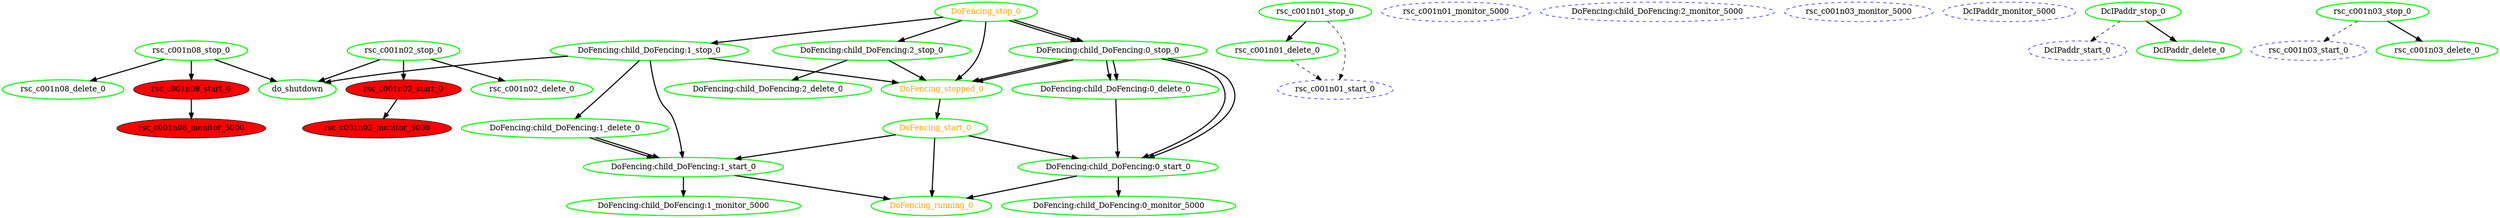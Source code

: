 digraph "g" {
	size = "30,30"
"rsc_c001n08_monitor_5000" [ font_color=purple style=filled fillcolor=red ]
"DoFencing:child_DoFencing:0_monitor_5000" [ tooltip="c001n03" style=bold color="green" fontcolor="black" ]
"DoFencing:child_DoFencing:0_delete_0" [ tooltip="c001n02" style=bold color="green" fontcolor="black" ]
"rsc_c001n01_delete_0" [ tooltip="c001n02" style=bold color="green" fontcolor="black" ]
"DoFencing:child_DoFencing:1_monitor_5000" [ tooltip="c001n01" style=bold color="green" fontcolor="black" ]
"rsc_c001n02_monitor_5000" [ font_color=purple style=filled fillcolor=red ]
"DoFencing:child_DoFencing:2_delete_0" [ tooltip="c001n02" style=bold color="green" fontcolor="black" ]
"rsc_c001n01_monitor_5000" [ style="dashed" color="blue" fontcolor="black" ]
"DoFencing:child_DoFencing:1_delete_0" [ tooltip="c001n01" style=bold color="green" fontcolor="black" ]
"DoFencing:child_DoFencing:1_delete_0" [ tooltip="c001n03" style=bold color="green" fontcolor="black" ]
"DoFencing:child_DoFencing:2_monitor_5000" [ style="dashed" color="blue" fontcolor="black" ]
"rsc_c001n03_monitor_5000" [ style="dashed" color="blue" fontcolor="black" ]
"DcIPaddr_monitor_5000" [ style="dashed" color="blue" fontcolor="black" ]
"DcIPaddr_stop_0" [ tooltip="c001n03" style=bold color="green" fontcolor="black" ]
"DcIPaddr_start_0" [ style="dashed" color="blue" fontcolor="black" ]
"DcIPaddr_delete_0" [ tooltip="c001n03" style=bold color="green" fontcolor="black" ]
"rsc_c001n08_stop_0" [ tooltip="c001n02" style=bold color="green" fontcolor="black" ]
"rsc_c001n08_start_0" [ font_color=purple style=filled fillcolor=red ]
"rsc_c001n08_delete_0" [ tooltip="c001n02" style=bold color="green" fontcolor="black" ]
"rsc_c001n02_stop_0" [ tooltip="c001n02" style=bold color="green" fontcolor="black" ]
"rsc_c001n02_start_0" [ font_color=purple style=filled fillcolor=red ]
"rsc_c001n02_delete_0" [ tooltip="c001n02" style=bold color="green" fontcolor="black" ]
"rsc_c001n03_stop_0" [ tooltip="c001n03" style=bold color="green" fontcolor="black" ]
"rsc_c001n03_start_0" [ style="dashed" color="blue" fontcolor="black" ]
"rsc_c001n03_delete_0" [ tooltip="c001n03" style=bold color="green" fontcolor="black" ]
"rsc_c001n01_stop_0" [ tooltip="c001n01" style=bold color="green" fontcolor="black" ]
"rsc_c001n01_start_0" [ style="dashed" color="blue" fontcolor="black" ]
"rsc_c001n01_delete_0" [ tooltip="c001n01" style=bold color="green" fontcolor="black" ]
"DoFencing:child_DoFencing:0_stop_0" [ tooltip="c001n01" style=bold color="green" fontcolor="black" ]
"DoFencing:child_DoFencing:0_delete_0" [ tooltip="c001n01" style=bold color="green" fontcolor="black" ]
"DoFencing:child_DoFencing:0_stop_0" [ tooltip="c001n03" style=bold color="green" fontcolor="black" ]
"DoFencing:child_DoFencing:0_delete_0" [ tooltip="c001n03" style=bold color="green" fontcolor="black" ]
"DoFencing:child_DoFencing:0_start_0" [ tooltip="c001n03" style=bold color="green" fontcolor="black" ]
"DoFencing:child_DoFencing:1_stop_0" [ tooltip="c001n02" style=bold color="green" fontcolor="black" ]
"DoFencing:child_DoFencing:1_start_0" [ tooltip="c001n01" style=bold color="green" fontcolor="black" ]
"DoFencing:child_DoFencing:1_delete_0" [ tooltip="c001n02" style=bold color="green" fontcolor="black" ]
"DoFencing:child_DoFencing:2_stop_0" [ tooltip="c001n03" style=bold color="green" fontcolor="black" ]
"DoFencing:child_DoFencing:2_delete_0" [ tooltip="c001n03" style=bold color="green" fontcolor="black" ]
"DoFencing_start_0" [ tooltip="" style=bold color="green" fontcolor="orange" ]
"DoFencing_running_0" [ tooltip="" style=bold color="green" fontcolor="orange" ]
"DoFencing_stop_0" [ tooltip="" style=bold color="green" fontcolor="orange" ]
"DoFencing_stopped_0" [ tooltip="" style=bold color="green" fontcolor="orange" ]
"do_shutdown" [ tooltip="c001n02" style=bold color="green" fontcolor="black" ]
"rsc_c001n08_start_0" -> "rsc_c001n08_monitor_5000" [ style = bold]
"DoFencing:child_DoFencing:0_start_0" -> "DoFencing:child_DoFencing:0_monitor_5000" [ style = bold]
"DoFencing:child_DoFencing:1_start_0" -> "DoFencing:child_DoFencing:1_monitor_5000" [ style = bold]
"rsc_c001n02_start_0" -> "rsc_c001n02_monitor_5000" [ style = bold]
"DcIPaddr_stop_0" -> "DcIPaddr_start_0" [ style = dashed]
"DcIPaddr_stop_0" -> "DcIPaddr_delete_0" [ style = bold]
"rsc_c001n08_stop_0" -> "rsc_c001n08_start_0" [ style = bold]
"rsc_c001n08_stop_0" -> "rsc_c001n08_delete_0" [ style = bold]
"rsc_c001n02_stop_0" -> "rsc_c001n02_start_0" [ style = bold]
"rsc_c001n02_stop_0" -> "rsc_c001n02_delete_0" [ style = bold]
"rsc_c001n03_stop_0" -> "rsc_c001n03_start_0" [ style = dashed]
"rsc_c001n03_stop_0" -> "rsc_c001n03_delete_0" [ style = bold]
"rsc_c001n01_delete_0" -> "rsc_c001n01_start_0" [ style = dashed]
"rsc_c001n01_stop_0" -> "rsc_c001n01_start_0" [ style = dashed]
"rsc_c001n01_stop_0" -> "rsc_c001n01_delete_0" [ style = bold]
"DoFencing_stop_0" -> "DoFencing:child_DoFencing:0_stop_0" [ style = bold]
"DoFencing:child_DoFencing:0_stop_0" -> "DoFencing:child_DoFencing:0_delete_0" [ style = bold]
"DoFencing_stop_0" -> "DoFencing:child_DoFencing:0_stop_0" [ style = bold]
"DoFencing:child_DoFencing:0_stop_0" -> "DoFencing:child_DoFencing:0_delete_0" [ style = bold]
"DoFencing:child_DoFencing:0_delete_0" -> "DoFencing:child_DoFencing:0_start_0" [ style = bold]
"DoFencing:child_DoFencing:0_stop_0" -> "DoFencing:child_DoFencing:0_start_0" [ style = bold]
"DoFencing:child_DoFencing:0_stop_0" -> "DoFencing:child_DoFencing:0_start_0" [ style = bold]
"DoFencing_start_0" -> "DoFencing:child_DoFencing:0_start_0" [ style = bold]
"DoFencing_stop_0" -> "DoFencing:child_DoFencing:1_stop_0" [ style = bold]
"DoFencing:child_DoFencing:1_delete_0" -> "DoFencing:child_DoFencing:1_start_0" [ style = bold]
"DoFencing:child_DoFencing:1_delete_0" -> "DoFencing:child_DoFencing:1_start_0" [ style = bold]
"DoFencing:child_DoFencing:1_stop_0" -> "DoFencing:child_DoFencing:1_start_0" [ style = bold]
"DoFencing_start_0" -> "DoFencing:child_DoFencing:1_start_0" [ style = bold]
"DoFencing:child_DoFencing:1_stop_0" -> "DoFencing:child_DoFencing:1_delete_0" [ style = bold]
"DoFencing_stop_0" -> "DoFencing:child_DoFencing:2_stop_0" [ style = bold]
"DoFencing:child_DoFencing:2_stop_0" -> "DoFencing:child_DoFencing:2_delete_0" [ style = bold]
"DoFencing_stopped_0" -> "DoFencing_start_0" [ style = bold]
"DoFencing:child_DoFencing:0_start_0" -> "DoFencing_running_0" [ style = bold]
"DoFencing:child_DoFencing:1_start_0" -> "DoFencing_running_0" [ style = bold]
"DoFencing_start_0" -> "DoFencing_running_0" [ style = bold]
"DoFencing:child_DoFencing:0_stop_0" -> "DoFencing_stopped_0" [ style = bold]
"DoFencing:child_DoFencing:0_stop_0" -> "DoFencing_stopped_0" [ style = bold]
"DoFencing:child_DoFencing:1_stop_0" -> "DoFencing_stopped_0" [ style = bold]
"DoFencing:child_DoFencing:2_stop_0" -> "DoFencing_stopped_0" [ style = bold]
"DoFencing_stop_0" -> "DoFencing_stopped_0" [ style = bold]
"rsc_c001n08_stop_0" -> "do_shutdown" [ style = bold]
"rsc_c001n02_stop_0" -> "do_shutdown" [ style = bold]
"DoFencing:child_DoFencing:1_stop_0" -> "do_shutdown" [ style = bold]
}
